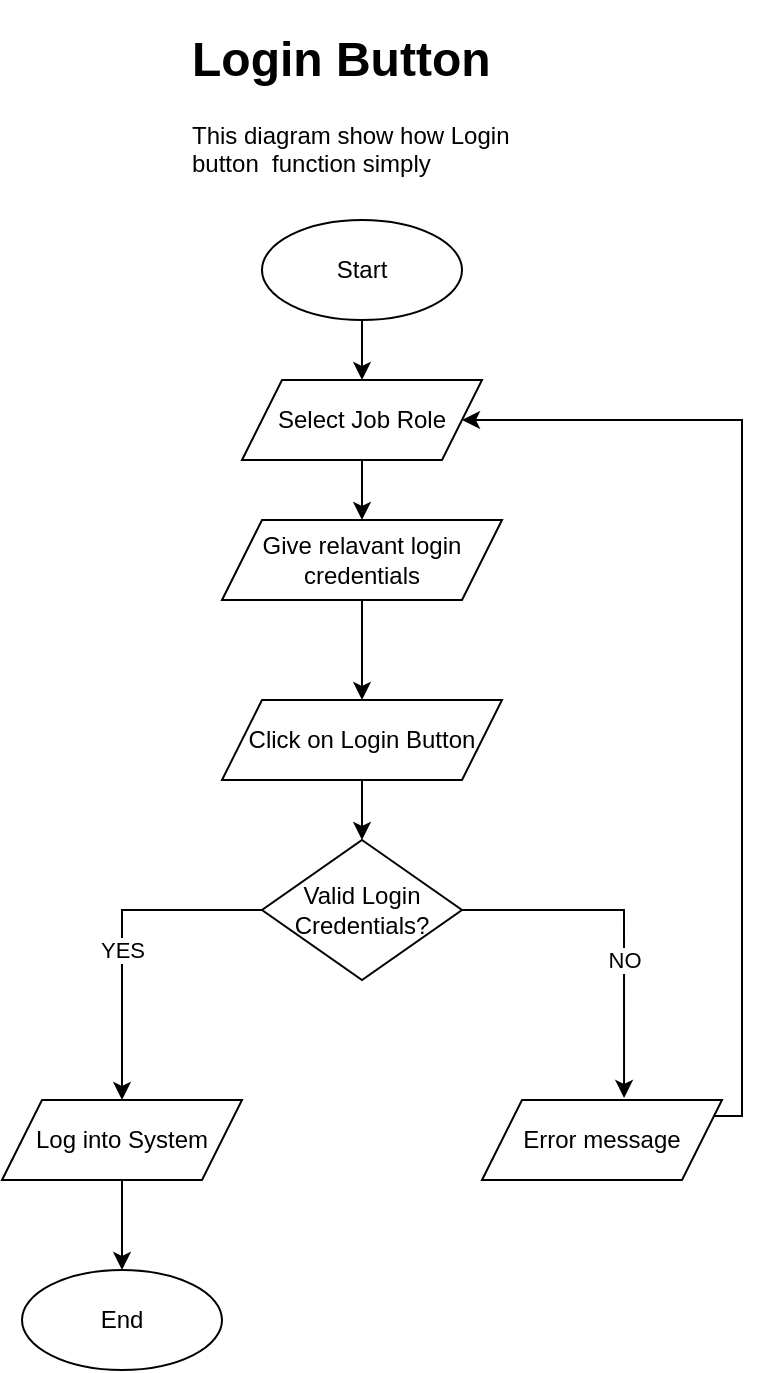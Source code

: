<mxfile version="15.8.7" type="device" pages="5"><diagram id="C5RBs43oDa-KdzZeNtuy" name="Page-1"><mxGraphModel dx="1102" dy="865" grid="1" gridSize="10" guides="1" tooltips="1" connect="1" arrows="1" fold="1" page="1" pageScale="1" pageWidth="827" pageHeight="1169" math="0" shadow="0"><root><mxCell id="WIyWlLk6GJQsqaUBKTNV-0"/><mxCell id="WIyWlLk6GJQsqaUBKTNV-1" parent="WIyWlLk6GJQsqaUBKTNV-0"/><mxCell id="pgu6fOwz28Qo9JKgaJkZ-7" style="edgeStyle=orthogonalEdgeStyle;rounded=0;orthogonalLoop=1;jettySize=auto;html=1;exitX=0.5;exitY=1;exitDx=0;exitDy=0;entryX=0.5;entryY=0;entryDx=0;entryDy=0;" edge="1" parent="WIyWlLk6GJQsqaUBKTNV-1"><mxGeometry relative="1" as="geometry"><mxPoint x="220" y="260" as="sourcePoint"/><mxPoint x="220" y="290" as="targetPoint"/></mxGeometry></mxCell><mxCell id="pgu6fOwz28Qo9JKgaJkZ-6" style="edgeStyle=orthogonalEdgeStyle;rounded=0;orthogonalLoop=1;jettySize=auto;html=1;exitX=0.5;exitY=1;exitDx=0;exitDy=0;entryX=0.5;entryY=0;entryDx=0;entryDy=0;" edge="1" parent="WIyWlLk6GJQsqaUBKTNV-1" source="pgu6fOwz28Qo9JKgaJkZ-1"><mxGeometry relative="1" as="geometry"><mxPoint x="220" y="220" as="targetPoint"/></mxGeometry></mxCell><mxCell id="pgu6fOwz28Qo9JKgaJkZ-1" value="Start" style="ellipse;whiteSpace=wrap;html=1;" vertex="1" parent="WIyWlLk6GJQsqaUBKTNV-1"><mxGeometry x="170" y="140" width="100" height="50" as="geometry"/></mxCell><mxCell id="pgu6fOwz28Qo9JKgaJkZ-4" value="" style="edgeStyle=orthogonalEdgeStyle;rounded=0;orthogonalLoop=1;jettySize=auto;html=1;" edge="1" parent="WIyWlLk6GJQsqaUBKTNV-1"><mxGeometry relative="1" as="geometry"><mxPoint x="220" y="330" as="sourcePoint"/><mxPoint x="220" y="380" as="targetPoint"/></mxGeometry></mxCell><mxCell id="pgu6fOwz28Qo9JKgaJkZ-9" style="edgeStyle=orthogonalEdgeStyle;rounded=0;orthogonalLoop=1;jettySize=auto;html=1;exitX=0;exitY=0.5;exitDx=0;exitDy=0;" edge="1" parent="WIyWlLk6GJQsqaUBKTNV-1" source="pgu6fOwz28Qo9JKgaJkZ-3" target="pgu6fOwz28Qo9JKgaJkZ-8"><mxGeometry relative="1" as="geometry"/></mxCell><mxCell id="pgu6fOwz28Qo9JKgaJkZ-12" value="YES" style="edgeLabel;html=1;align=center;verticalAlign=middle;resizable=0;points=[];" vertex="1" connectable="0" parent="pgu6fOwz28Qo9JKgaJkZ-9"><mxGeometry x="0.091" relative="1" as="geometry"><mxPoint as="offset"/></mxGeometry></mxCell><mxCell id="pgu6fOwz28Qo9JKgaJkZ-11" style="edgeStyle=orthogonalEdgeStyle;rounded=0;orthogonalLoop=1;jettySize=auto;html=1;exitX=1;exitY=0.5;exitDx=0;exitDy=0;entryX=0.592;entryY=-0.025;entryDx=0;entryDy=0;entryPerimeter=0;" edge="1" parent="WIyWlLk6GJQsqaUBKTNV-1" source="pgu6fOwz28Qo9JKgaJkZ-3" target="pgu6fOwz28Qo9JKgaJkZ-10"><mxGeometry relative="1" as="geometry"/></mxCell><mxCell id="pgu6fOwz28Qo9JKgaJkZ-13" value="NO" style="edgeLabel;html=1;align=center;verticalAlign=middle;resizable=0;points=[];" vertex="1" connectable="0" parent="pgu6fOwz28Qo9JKgaJkZ-11"><mxGeometry x="0.234" relative="1" as="geometry"><mxPoint y="-2" as="offset"/></mxGeometry></mxCell><mxCell id="pgu6fOwz28Qo9JKgaJkZ-3" value="Valid Login Credentials?" style="rhombus;whiteSpace=wrap;html=1;rounded=0;" vertex="1" parent="WIyWlLk6GJQsqaUBKTNV-1"><mxGeometry x="170" y="450" width="100" height="70" as="geometry"/></mxCell><mxCell id="hzyy6n9MXbLl37zgm7PT-15" style="edgeStyle=orthogonalEdgeStyle;rounded=0;orthogonalLoop=1;jettySize=auto;html=1;" edge="1" parent="WIyWlLk6GJQsqaUBKTNV-1" source="pgu6fOwz28Qo9JKgaJkZ-8" target="hzyy6n9MXbLl37zgm7PT-14"><mxGeometry relative="1" as="geometry"/></mxCell><mxCell id="pgu6fOwz28Qo9JKgaJkZ-8" value="Log into System" style="shape=parallelogram;perimeter=parallelogramPerimeter;whiteSpace=wrap;html=1;fixedSize=1;" vertex="1" parent="WIyWlLk6GJQsqaUBKTNV-1"><mxGeometry x="40" y="580" width="120" height="40" as="geometry"/></mxCell><mxCell id="hzyy6n9MXbLl37zgm7PT-17" style="edgeStyle=orthogonalEdgeStyle;rounded=0;orthogonalLoop=1;jettySize=auto;html=1;entryX=1;entryY=0.5;entryDx=0;entryDy=0;exitX=1;exitY=0.75;exitDx=0;exitDy=0;" edge="1" parent="WIyWlLk6GJQsqaUBKTNV-1" source="pgu6fOwz28Qo9JKgaJkZ-10" target="6ioKtRuwwxsbEOh6tcmH-0"><mxGeometry relative="1" as="geometry"><mxPoint x="280" y="240" as="targetPoint"/><Array as="points"><mxPoint x="410" y="588"/><mxPoint x="410" y="240"/></Array></mxGeometry></mxCell><mxCell id="pgu6fOwz28Qo9JKgaJkZ-10" value="Error message" style="shape=parallelogram;perimeter=parallelogramPerimeter;whiteSpace=wrap;html=1;fixedSize=1;" vertex="1" parent="WIyWlLk6GJQsqaUBKTNV-1"><mxGeometry x="280" y="580" width="120" height="40" as="geometry"/></mxCell><mxCell id="pgu6fOwz28Qo9JKgaJkZ-14" value="&lt;h1&gt;Login Button&lt;/h1&gt;&lt;p&gt;This diagram show how Login button&amp;nbsp; function simply&lt;/p&gt;" style="text;html=1;strokeColor=none;fillColor=none;spacing=5;spacingTop=-20;whiteSpace=wrap;overflow=hidden;rounded=0;" vertex="1" parent="WIyWlLk6GJQsqaUBKTNV-1"><mxGeometry x="130" y="40" width="190" height="80" as="geometry"/></mxCell><mxCell id="hzyy6n9MXbLl37zgm7PT-14" value="End" style="ellipse;whiteSpace=wrap;html=1;" vertex="1" parent="WIyWlLk6GJQsqaUBKTNV-1"><mxGeometry x="50" y="665" width="100" height="50" as="geometry"/></mxCell><mxCell id="6ioKtRuwwxsbEOh6tcmH-0" value="&lt;span&gt;Select Job Role&lt;/span&gt;" style="shape=parallelogram;perimeter=parallelogramPerimeter;whiteSpace=wrap;html=1;fixedSize=1;" vertex="1" parent="WIyWlLk6GJQsqaUBKTNV-1"><mxGeometry x="160" y="220" width="120" height="40" as="geometry"/></mxCell><mxCell id="6ioKtRuwwxsbEOh6tcmH-1" value="&lt;span&gt;Give relavant login credentials&lt;/span&gt;" style="shape=parallelogram;perimeter=parallelogramPerimeter;whiteSpace=wrap;html=1;fixedSize=1;" vertex="1" parent="WIyWlLk6GJQsqaUBKTNV-1"><mxGeometry x="150" y="290" width="140" height="40" as="geometry"/></mxCell><mxCell id="6ioKtRuwwxsbEOh6tcmH-3" style="edgeStyle=orthogonalEdgeStyle;rounded=0;orthogonalLoop=1;jettySize=auto;html=1;exitX=0.5;exitY=1;exitDx=0;exitDy=0;entryX=0.5;entryY=0;entryDx=0;entryDy=0;" edge="1" parent="WIyWlLk6GJQsqaUBKTNV-1" source="6ioKtRuwwxsbEOh6tcmH-2" target="pgu6fOwz28Qo9JKgaJkZ-3"><mxGeometry relative="1" as="geometry"/></mxCell><mxCell id="6ioKtRuwwxsbEOh6tcmH-2" value="Click on Login Button" style="shape=parallelogram;perimeter=parallelogramPerimeter;whiteSpace=wrap;html=1;fixedSize=1;" vertex="1" parent="WIyWlLk6GJQsqaUBKTNV-1"><mxGeometry x="150" y="380" width="140" height="40" as="geometry"/></mxCell></root></mxGraphModel></diagram><diagram id="RZ5c5PcFfS-rwI2hDb2r" name="Page-2"><mxGraphModel dx="1102" dy="865" grid="1" gridSize="10" guides="1" tooltips="1" connect="1" arrows="1" fold="1" page="1" pageScale="1" pageWidth="850" pageHeight="1100" math="0" shadow="0"><root><mxCell id="3lNeePuNMQW--y7mTQY5-0"/><mxCell id="3lNeePuNMQW--y7mTQY5-1" parent="3lNeePuNMQW--y7mTQY5-0"/><mxCell id="Eh5lQ4BnCxlbYUNsS0sw-17" style="edgeStyle=orthogonalEdgeStyle;rounded=0;orthogonalLoop=1;jettySize=auto;html=1;exitX=0.5;exitY=1;exitDx=0;exitDy=0;entryX=0.5;entryY=0;entryDx=0;entryDy=0;" edge="1" parent="3lNeePuNMQW--y7mTQY5-1"><mxGeometry relative="1" as="geometry"><mxPoint x="230" y="270" as="sourcePoint"/><mxPoint x="230" y="300" as="targetPoint"/></mxGeometry></mxCell><mxCell id="Eh5lQ4BnCxlbYUNsS0sw-19" style="edgeStyle=orthogonalEdgeStyle;rounded=0;orthogonalLoop=1;jettySize=auto;html=1;exitX=0.5;exitY=1;exitDx=0;exitDy=0;entryX=0.5;entryY=0;entryDx=0;entryDy=0;" edge="1" parent="3lNeePuNMQW--y7mTQY5-1" source="Eh5lQ4BnCxlbYUNsS0sw-20" target="XSzOwcnaF2rzS7pKNoWp-0"><mxGeometry relative="1" as="geometry"><mxPoint x="230" y="220" as="targetPoint"/></mxGeometry></mxCell><mxCell id="Eh5lQ4BnCxlbYUNsS0sw-20" value="Start" style="ellipse;whiteSpace=wrap;html=1;" vertex="1" parent="3lNeePuNMQW--y7mTQY5-1"><mxGeometry x="180" y="150" width="100" height="50" as="geometry"/></mxCell><mxCell id="Eh5lQ4BnCxlbYUNsS0sw-23" style="edgeStyle=orthogonalEdgeStyle;rounded=0;orthogonalLoop=1;jettySize=auto;html=1;exitX=0;exitY=0.5;exitDx=0;exitDy=0;" edge="1" parent="3lNeePuNMQW--y7mTQY5-1" source="Eh5lQ4BnCxlbYUNsS0sw-27" target="Eh5lQ4BnCxlbYUNsS0sw-29"><mxGeometry relative="1" as="geometry"/></mxCell><mxCell id="Eh5lQ4BnCxlbYUNsS0sw-24" value="YES" style="edgeLabel;html=1;align=center;verticalAlign=middle;resizable=0;points=[];" vertex="1" connectable="0" parent="Eh5lQ4BnCxlbYUNsS0sw-23"><mxGeometry x="0.091" relative="1" as="geometry"><mxPoint as="offset"/></mxGeometry></mxCell><mxCell id="Eh5lQ4BnCxlbYUNsS0sw-25" style="edgeStyle=orthogonalEdgeStyle;rounded=0;orthogonalLoop=1;jettySize=auto;html=1;exitX=1;exitY=0.5;exitDx=0;exitDy=0;entryX=0.592;entryY=-0.025;entryDx=0;entryDy=0;entryPerimeter=0;" edge="1" parent="3lNeePuNMQW--y7mTQY5-1" source="Eh5lQ4BnCxlbYUNsS0sw-27" target="Eh5lQ4BnCxlbYUNsS0sw-31"><mxGeometry relative="1" as="geometry"/></mxCell><mxCell id="Eh5lQ4BnCxlbYUNsS0sw-26" value="NO" style="edgeLabel;html=1;align=center;verticalAlign=middle;resizable=0;points=[];" vertex="1" connectable="0" parent="Eh5lQ4BnCxlbYUNsS0sw-25"><mxGeometry x="0.234" relative="1" as="geometry"><mxPoint y="-2" as="offset"/></mxGeometry></mxCell><mxCell id="Eh5lQ4BnCxlbYUNsS0sw-27" value="Does all fields are filled?" style="rhombus;whiteSpace=wrap;html=1;rounded=0;" vertex="1" parent="3lNeePuNMQW--y7mTQY5-1"><mxGeometry x="165" y="380" width="130" height="90" as="geometry"/></mxCell><mxCell id="Eh5lQ4BnCxlbYUNsS0sw-28" style="edgeStyle=orthogonalEdgeStyle;rounded=0;orthogonalLoop=1;jettySize=auto;html=1;" edge="1" parent="3lNeePuNMQW--y7mTQY5-1" source="Eh5lQ4BnCxlbYUNsS0sw-29" target="Eh5lQ4BnCxlbYUNsS0sw-33"><mxGeometry relative="1" as="geometry"/></mxCell><mxCell id="Eh5lQ4BnCxlbYUNsS0sw-29" value="Save the record in Database" style="shape=parallelogram;perimeter=parallelogramPerimeter;whiteSpace=wrap;html=1;fixedSize=1;" vertex="1" parent="3lNeePuNMQW--y7mTQY5-1"><mxGeometry x="30" y="510" width="150" height="40" as="geometry"/></mxCell><mxCell id="Eh5lQ4BnCxlbYUNsS0sw-30" style="edgeStyle=orthogonalEdgeStyle;rounded=0;orthogonalLoop=1;jettySize=auto;html=1;exitX=1;exitY=0.5;exitDx=0;exitDy=0;entryX=1;entryY=0.5;entryDx=0;entryDy=0;" edge="1" parent="3lNeePuNMQW--y7mTQY5-1" source="Eh5lQ4BnCxlbYUNsS0sw-31" target="XSzOwcnaF2rzS7pKNoWp-0"><mxGeometry relative="1" as="geometry"><Array as="points"><mxPoint x="420" y="530"/><mxPoint x="420" y="250"/></Array><mxPoint x="340" y="250" as="targetPoint"/></mxGeometry></mxCell><mxCell id="Eh5lQ4BnCxlbYUNsS0sw-31" value="Error message" style="shape=parallelogram;perimeter=parallelogramPerimeter;whiteSpace=wrap;html=1;fixedSize=1;" vertex="1" parent="3lNeePuNMQW--y7mTQY5-1"><mxGeometry x="290" y="510" width="120" height="40" as="geometry"/></mxCell><mxCell id="Eh5lQ4BnCxlbYUNsS0sw-32" value="&lt;h1&gt;Save Button&lt;/h1&gt;&lt;p&gt;This diagram show how Save button&amp;nbsp; function simply&lt;/p&gt;" style="text;html=1;strokeColor=none;fillColor=none;spacing=5;spacingTop=-20;whiteSpace=wrap;overflow=hidden;rounded=0;" vertex="1" parent="3lNeePuNMQW--y7mTQY5-1"><mxGeometry x="140" y="50" width="190" height="80" as="geometry"/></mxCell><mxCell id="Eh5lQ4BnCxlbYUNsS0sw-33" value="End" style="ellipse;whiteSpace=wrap;html=1;" vertex="1" parent="3lNeePuNMQW--y7mTQY5-1"><mxGeometry x="55" y="595" width="100" height="50" as="geometry"/></mxCell><mxCell id="XSzOwcnaF2rzS7pKNoWp-0" value="&lt;span&gt;Give relavant details in the feilds&lt;/span&gt;" style="shape=parallelogram;perimeter=parallelogramPerimeter;whiteSpace=wrap;html=1;fixedSize=1;" vertex="1" parent="3lNeePuNMQW--y7mTQY5-1"><mxGeometry x="127.5" y="230" width="205" height="40" as="geometry"/></mxCell><mxCell id="wSnEfU-xJcpqQu7uN4k3-1" style="edgeStyle=orthogonalEdgeStyle;rounded=0;orthogonalLoop=1;jettySize=auto;html=1;entryX=0.5;entryY=0;entryDx=0;entryDy=0;" edge="1" parent="3lNeePuNMQW--y7mTQY5-1" source="wSnEfU-xJcpqQu7uN4k3-0" target="Eh5lQ4BnCxlbYUNsS0sw-27"><mxGeometry relative="1" as="geometry"><mxPoint x="230" y="370" as="targetPoint"/></mxGeometry></mxCell><mxCell id="wSnEfU-xJcpqQu7uN4k3-0" value="Click on Save Button" style="shape=parallelogram;perimeter=parallelogramPerimeter;whiteSpace=wrap;html=1;fixedSize=1;" vertex="1" parent="3lNeePuNMQW--y7mTQY5-1"><mxGeometry x="160" y="300" width="140" height="40" as="geometry"/></mxCell></root></mxGraphModel></diagram><diagram id="bT4h3wrPzTy5WeJ1Aotg" name="Page-3"><mxGraphModel dx="1102" dy="865" grid="1" gridSize="10" guides="1" tooltips="1" connect="1" arrows="1" fold="1" page="1" pageScale="1" pageWidth="850" pageHeight="1100" math="0" shadow="0"><root><mxCell id="7jKsxwp6dHlNeCo5IdlN-0"/><mxCell id="7jKsxwp6dHlNeCo5IdlN-1" parent="7jKsxwp6dHlNeCo5IdlN-0"/><mxCell id="7jKsxwp6dHlNeCo5IdlN-15" value="&lt;h1&gt;Edit Button&lt;/h1&gt;&lt;p&gt;This diagram show how Edit button&amp;nbsp; function simply&lt;/p&gt;" style="text;html=1;strokeColor=none;fillColor=none;spacing=5;spacingTop=-20;whiteSpace=wrap;overflow=hidden;rounded=0;" vertex="1" parent="7jKsxwp6dHlNeCo5IdlN-1"><mxGeometry x="140" y="50" width="190" height="80" as="geometry"/></mxCell><mxCell id="NtwJByMAYd5Qp_YV5g5W-2" style="edgeStyle=orthogonalEdgeStyle;rounded=0;orthogonalLoop=1;jettySize=auto;html=1;exitX=0.5;exitY=1;exitDx=0;exitDy=0;entryX=0.5;entryY=0;entryDx=0;entryDy=0;" edge="1" parent="7jKsxwp6dHlNeCo5IdlN-1" source="NtwJByMAYd5Qp_YV5g5W-3" target="cZubRH-FWayw6Rq6n1di-17"><mxGeometry relative="1" as="geometry"><mxPoint x="220" y="220" as="targetPoint"/></mxGeometry></mxCell><mxCell id="NtwJByMAYd5Qp_YV5g5W-3" value="Start" style="ellipse;whiteSpace=wrap;html=1;" vertex="1" parent="7jKsxwp6dHlNeCo5IdlN-1"><mxGeometry x="170" y="140" width="100" height="50" as="geometry"/></mxCell><mxCell id="NtwJByMAYd5Qp_YV5g5W-6" style="edgeStyle=orthogonalEdgeStyle;rounded=0;orthogonalLoop=1;jettySize=auto;html=1;exitX=0;exitY=0.5;exitDx=0;exitDy=0;" edge="1" parent="7jKsxwp6dHlNeCo5IdlN-1" source="igwodpY1mO7e5s2pFZ2X-0" target="NtwJByMAYd5Qp_YV5g5W-12"><mxGeometry relative="1" as="geometry"><mxPoint x="170" y="525" as="sourcePoint"/></mxGeometry></mxCell><mxCell id="NtwJByMAYd5Qp_YV5g5W-7" value="YES" style="edgeLabel;html=1;align=center;verticalAlign=middle;resizable=0;points=[];" vertex="1" connectable="0" parent="NtwJByMAYd5Qp_YV5g5W-6"><mxGeometry x="0.091" relative="1" as="geometry"><mxPoint as="offset"/></mxGeometry></mxCell><mxCell id="NtwJByMAYd5Qp_YV5g5W-8" style="edgeStyle=orthogonalEdgeStyle;rounded=0;orthogonalLoop=1;jettySize=auto;html=1;exitX=1;exitY=0.5;exitDx=0;exitDy=0;entryX=0.592;entryY=-0.025;entryDx=0;entryDy=0;entryPerimeter=0;" edge="1" parent="7jKsxwp6dHlNeCo5IdlN-1" source="igwodpY1mO7e5s2pFZ2X-0" target="NtwJByMAYd5Qp_YV5g5W-14"><mxGeometry relative="1" as="geometry"><mxPoint x="270" y="525" as="sourcePoint"/></mxGeometry></mxCell><mxCell id="NtwJByMAYd5Qp_YV5g5W-9" value="NO" style="edgeLabel;html=1;align=center;verticalAlign=middle;resizable=0;points=[];" vertex="1" connectable="0" parent="NtwJByMAYd5Qp_YV5g5W-8"><mxGeometry x="0.234" relative="1" as="geometry"><mxPoint y="-2" as="offset"/></mxGeometry></mxCell><mxCell id="NtwJByMAYd5Qp_YV5g5W-11" style="edgeStyle=orthogonalEdgeStyle;rounded=0;orthogonalLoop=1;jettySize=auto;html=1;" edge="1" parent="7jKsxwp6dHlNeCo5IdlN-1" source="NtwJByMAYd5Qp_YV5g5W-12" target="NtwJByMAYd5Qp_YV5g5W-15"><mxGeometry relative="1" as="geometry"/></mxCell><mxCell id="NtwJByMAYd5Qp_YV5g5W-12" value="Edit the record in Database" style="shape=parallelogram;perimeter=parallelogramPerimeter;whiteSpace=wrap;html=1;fixedSize=1;" vertex="1" parent="7jKsxwp6dHlNeCo5IdlN-1"><mxGeometry x="40" y="620" width="120" height="40" as="geometry"/></mxCell><mxCell id="NtwJByMAYd5Qp_YV5g5W-13" style="edgeStyle=orthogonalEdgeStyle;rounded=0;orthogonalLoop=1;jettySize=auto;html=1;exitX=1;exitY=0.5;exitDx=0;exitDy=0;entryX=1.001;entryY=0.135;entryDx=0;entryDy=0;entryPerimeter=0;" edge="1" parent="7jKsxwp6dHlNeCo5IdlN-1" source="NtwJByMAYd5Qp_YV5g5W-14" target="cZubRH-FWayw6Rq6n1di-17"><mxGeometry relative="1" as="geometry"><Array as="points"><mxPoint x="410" y="640"/><mxPoint x="410" y="240"/></Array><mxPoint x="322.5" y="240" as="targetPoint"/></mxGeometry></mxCell><mxCell id="NtwJByMAYd5Qp_YV5g5W-14" value="Error message" style="shape=parallelogram;perimeter=parallelogramPerimeter;whiteSpace=wrap;html=1;fixedSize=1;" vertex="1" parent="7jKsxwp6dHlNeCo5IdlN-1"><mxGeometry x="280" y="620" width="120" height="40" as="geometry"/></mxCell><mxCell id="NtwJByMAYd5Qp_YV5g5W-15" value="End" style="ellipse;whiteSpace=wrap;html=1;" vertex="1" parent="7jKsxwp6dHlNeCo5IdlN-1"><mxGeometry x="50" y="705" width="100" height="50" as="geometry"/></mxCell><mxCell id="igwodpY1mO7e5s2pFZ2X-0" value="Does all fields are filled?" style="rhombus;whiteSpace=wrap;html=1;rounded=0;" vertex="1" parent="7jKsxwp6dHlNeCo5IdlN-1"><mxGeometry x="155" y="490" width="130" height="90" as="geometry"/></mxCell><mxCell id="cZubRH-FWayw6Rq6n1di-20" style="edgeStyle=orthogonalEdgeStyle;rounded=0;orthogonalLoop=1;jettySize=auto;html=1;entryX=0.5;entryY=0;entryDx=0;entryDy=0;" edge="1" parent="7jKsxwp6dHlNeCo5IdlN-1" source="cZubRH-FWayw6Rq6n1di-17" target="cZubRH-FWayw6Rq6n1di-19"><mxGeometry relative="1" as="geometry"/></mxCell><mxCell id="cZubRH-FWayw6Rq6n1di-17" value="&lt;span&gt;Double click on form relavant DataGrid view to retrieve the data into fields to edit&lt;/span&gt;" style="shape=parallelogram;perimeter=parallelogramPerimeter;whiteSpace=wrap;html=1;fixedSize=1;" vertex="1" parent="7jKsxwp6dHlNeCo5IdlN-1"><mxGeometry x="130" y="230" width="180" height="70" as="geometry"/></mxCell><mxCell id="cZubRH-FWayw6Rq6n1di-22" style="edgeStyle=orthogonalEdgeStyle;rounded=0;orthogonalLoop=1;jettySize=auto;html=1;exitX=0.5;exitY=1;exitDx=0;exitDy=0;entryX=0.5;entryY=0;entryDx=0;entryDy=0;" edge="1" parent="7jKsxwp6dHlNeCo5IdlN-1" source="cZubRH-FWayw6Rq6n1di-19" target="cZubRH-FWayw6Rq6n1di-21"><mxGeometry relative="1" as="geometry"/></mxCell><mxCell id="cZubRH-FWayw6Rq6n1di-19" value="&#10;&#10;&lt;span style=&quot;color: rgb(0, 0, 0); font-family: helvetica; font-size: 12px; font-style: normal; font-weight: 400; letter-spacing: normal; text-align: center; text-indent: 0px; text-transform: none; word-spacing: 0px; background-color: rgb(248, 249, 250); display: inline; float: none;&quot;&gt;Make changes in the fields as require&lt;/span&gt;&#10;&#10;" style="shape=parallelogram;perimeter=parallelogramPerimeter;whiteSpace=wrap;html=1;fixedSize=1;" vertex="1" parent="7jKsxwp6dHlNeCo5IdlN-1"><mxGeometry x="105" y="330" width="230" height="40" as="geometry"/></mxCell><mxCell id="cZubRH-FWayw6Rq6n1di-23" style="edgeStyle=orthogonalEdgeStyle;rounded=0;orthogonalLoop=1;jettySize=auto;html=1;entryX=0.5;entryY=0;entryDx=0;entryDy=0;" edge="1" parent="7jKsxwp6dHlNeCo5IdlN-1" source="cZubRH-FWayw6Rq6n1di-21" target="igwodpY1mO7e5s2pFZ2X-0"><mxGeometry relative="1" as="geometry"/></mxCell><mxCell id="cZubRH-FWayw6Rq6n1di-21" value="Click on Edit Button" style="shape=parallelogram;perimeter=parallelogramPerimeter;whiteSpace=wrap;html=1;fixedSize=1;" vertex="1" parent="7jKsxwp6dHlNeCo5IdlN-1"><mxGeometry x="150" y="400" width="140" height="40" as="geometry"/></mxCell></root></mxGraphModel></diagram><diagram id="vntzzyVh9lp2fGuHHwn6" name="Page-4"><mxGraphModel dx="1102" dy="865" grid="1" gridSize="10" guides="1" tooltips="1" connect="1" arrows="1" fold="1" page="1" pageScale="1" pageWidth="850" pageHeight="1100" math="0" shadow="0"><root><mxCell id="LMHpo8rrIeNNXsYyZtdW-0"/><mxCell id="LMHpo8rrIeNNXsYyZtdW-1" parent="LMHpo8rrIeNNXsYyZtdW-0"/><mxCell id="cMW1ve3NN7Id4en_xkwI-0" value="&lt;h1&gt;Delete Button&lt;/h1&gt;&lt;p&gt;This diagram show how Delete button&amp;nbsp; function simply&lt;/p&gt;" style="text;html=1;strokeColor=none;fillColor=none;spacing=5;spacingTop=-20;whiteSpace=wrap;overflow=hidden;rounded=0;" vertex="1" parent="LMHpo8rrIeNNXsYyZtdW-1"><mxGeometry x="140" y="50" width="190" height="80" as="geometry"/></mxCell><mxCell id="cMW1ve3NN7Id4en_xkwI-1" style="edgeStyle=orthogonalEdgeStyle;rounded=0;orthogonalLoop=1;jettySize=auto;html=1;exitX=0.5;exitY=1;exitDx=0;exitDy=0;entryX=0.5;entryY=0;entryDx=0;entryDy=0;" edge="1" parent="LMHpo8rrIeNNXsYyZtdW-1" source="cMW1ve3NN7Id4en_xkwI-2" target="cMW1ve3NN7Id4en_xkwI-14"><mxGeometry relative="1" as="geometry"><mxPoint x="220" y="220" as="targetPoint"/></mxGeometry></mxCell><mxCell id="cMW1ve3NN7Id4en_xkwI-2" value="Start" style="ellipse;whiteSpace=wrap;html=1;" vertex="1" parent="LMHpo8rrIeNNXsYyZtdW-1"><mxGeometry x="170" y="140" width="100" height="50" as="geometry"/></mxCell><mxCell id="cMW1ve3NN7Id4en_xkwI-3" style="edgeStyle=orthogonalEdgeStyle;rounded=0;orthogonalLoop=1;jettySize=auto;html=1;exitX=0;exitY=0.5;exitDx=0;exitDy=0;" edge="1" parent="LMHpo8rrIeNNXsYyZtdW-1" source="cMW1ve3NN7Id4en_xkwI-12" target="cMW1ve3NN7Id4en_xkwI-8"><mxGeometry relative="1" as="geometry"><mxPoint x="170" y="525" as="sourcePoint"/></mxGeometry></mxCell><mxCell id="cMW1ve3NN7Id4en_xkwI-4" value="YES" style="edgeLabel;html=1;align=center;verticalAlign=middle;resizable=0;points=[];" vertex="1" connectable="0" parent="cMW1ve3NN7Id4en_xkwI-3"><mxGeometry x="0.091" relative="1" as="geometry"><mxPoint as="offset"/></mxGeometry></mxCell><mxCell id="cMW1ve3NN7Id4en_xkwI-5" style="edgeStyle=orthogonalEdgeStyle;rounded=0;orthogonalLoop=1;jettySize=auto;html=1;exitX=1;exitY=0.5;exitDx=0;exitDy=0;entryX=0.592;entryY=-0.025;entryDx=0;entryDy=0;entryPerimeter=0;" edge="1" parent="LMHpo8rrIeNNXsYyZtdW-1" source="cMW1ve3NN7Id4en_xkwI-12" target="cMW1ve3NN7Id4en_xkwI-10"><mxGeometry relative="1" as="geometry"><mxPoint x="270" y="525" as="sourcePoint"/></mxGeometry></mxCell><mxCell id="cMW1ve3NN7Id4en_xkwI-6" value="NO" style="edgeLabel;html=1;align=center;verticalAlign=middle;resizable=0;points=[];" vertex="1" connectable="0" parent="cMW1ve3NN7Id4en_xkwI-5"><mxGeometry x="0.234" relative="1" as="geometry"><mxPoint y="-2" as="offset"/></mxGeometry></mxCell><mxCell id="cMW1ve3NN7Id4en_xkwI-7" style="edgeStyle=orthogonalEdgeStyle;rounded=0;orthogonalLoop=1;jettySize=auto;html=1;" edge="1" parent="LMHpo8rrIeNNXsYyZtdW-1" source="cMW1ve3NN7Id4en_xkwI-8" target="cMW1ve3NN7Id4en_xkwI-11"><mxGeometry relative="1" as="geometry"/></mxCell><mxCell id="cMW1ve3NN7Id4en_xkwI-8" value="Delete the record in Database" style="shape=parallelogram;perimeter=parallelogramPerimeter;whiteSpace=wrap;html=1;fixedSize=1;" vertex="1" parent="LMHpo8rrIeNNXsYyZtdW-1"><mxGeometry x="30" y="620" width="140" height="40" as="geometry"/></mxCell><mxCell id="cMW1ve3NN7Id4en_xkwI-9" style="edgeStyle=orthogonalEdgeStyle;rounded=0;orthogonalLoop=1;jettySize=auto;html=1;exitX=1;exitY=0.5;exitDx=0;exitDy=0;entryX=1.001;entryY=0.135;entryDx=0;entryDy=0;entryPerimeter=0;" edge="1" parent="LMHpo8rrIeNNXsYyZtdW-1" source="cMW1ve3NN7Id4en_xkwI-10" target="cMW1ve3NN7Id4en_xkwI-14"><mxGeometry relative="1" as="geometry"><Array as="points"><mxPoint x="410" y="640"/><mxPoint x="410" y="240"/></Array><mxPoint x="322.5" y="240" as="targetPoint"/></mxGeometry></mxCell><mxCell id="cMW1ve3NN7Id4en_xkwI-10" value="Error message" style="shape=parallelogram;perimeter=parallelogramPerimeter;whiteSpace=wrap;html=1;fixedSize=1;" vertex="1" parent="LMHpo8rrIeNNXsYyZtdW-1"><mxGeometry x="280" y="620" width="120" height="40" as="geometry"/></mxCell><mxCell id="cMW1ve3NN7Id4en_xkwI-11" value="End" style="ellipse;whiteSpace=wrap;html=1;" vertex="1" parent="LMHpo8rrIeNNXsYyZtdW-1"><mxGeometry x="50" y="705" width="100" height="50" as="geometry"/></mxCell><mxCell id="cMW1ve3NN7Id4en_xkwI-12" value="Does main ID text box is filled?" style="rhombus;whiteSpace=wrap;html=1;rounded=0;" vertex="1" parent="LMHpo8rrIeNNXsYyZtdW-1"><mxGeometry x="137.5" y="490" width="165" height="90" as="geometry"/></mxCell><mxCell id="cMW1ve3NN7Id4en_xkwI-19" style="edgeStyle=orthogonalEdgeStyle;rounded=0;orthogonalLoop=1;jettySize=auto;html=1;exitX=0.5;exitY=1;exitDx=0;exitDy=0;" edge="1" parent="LMHpo8rrIeNNXsYyZtdW-1" source="cMW1ve3NN7Id4en_xkwI-14" target="cMW1ve3NN7Id4en_xkwI-18"><mxGeometry relative="1" as="geometry"/></mxCell><mxCell id="cMW1ve3NN7Id4en_xkwI-14" value="&lt;span&gt;Double click on form relavant DataGrid view to retrieve the data into fields to delete&lt;/span&gt;" style="shape=parallelogram;perimeter=parallelogramPerimeter;whiteSpace=wrap;html=1;fixedSize=1;" vertex="1" parent="LMHpo8rrIeNNXsYyZtdW-1"><mxGeometry x="130" y="230" width="180" height="70" as="geometry"/></mxCell><mxCell id="cMW1ve3NN7Id4en_xkwI-17" style="edgeStyle=orthogonalEdgeStyle;rounded=0;orthogonalLoop=1;jettySize=auto;html=1;entryX=0.5;entryY=0;entryDx=0;entryDy=0;" edge="1" parent="LMHpo8rrIeNNXsYyZtdW-1" source="cMW1ve3NN7Id4en_xkwI-18" target="cMW1ve3NN7Id4en_xkwI-12"><mxGeometry relative="1" as="geometry"/></mxCell><mxCell id="cMW1ve3NN7Id4en_xkwI-18" value="Click on Delete Button" style="shape=parallelogram;perimeter=parallelogramPerimeter;whiteSpace=wrap;html=1;fixedSize=1;" vertex="1" parent="LMHpo8rrIeNNXsYyZtdW-1"><mxGeometry x="150" y="370" width="140" height="40" as="geometry"/></mxCell></root></mxGraphModel></diagram><diagram id="WPQMqmVR3o9kZelqckZb" name="Page-5"><mxGraphModel dx="1102" dy="865" grid="1" gridSize="10" guides="1" tooltips="1" connect="1" arrows="1" fold="1" page="1" pageScale="1" pageWidth="850" pageHeight="1100" math="0" shadow="0"><root><mxCell id="5O6n4CbmxEXlAIrOObl8-0"/><mxCell id="5O6n4CbmxEXlAIrOObl8-1" parent="5O6n4CbmxEXlAIrOObl8-0"/><mxCell id="EVwdsvCtexlywsZTEOAh-0" style="edgeStyle=orthogonalEdgeStyle;rounded=0;orthogonalLoop=1;jettySize=auto;html=1;exitX=0.5;exitY=1;exitDx=0;exitDy=0;entryX=0.5;entryY=0;entryDx=0;entryDy=0;" edge="1" parent="5O6n4CbmxEXlAIrOObl8-1"><mxGeometry relative="1" as="geometry"><mxPoint x="230" y="270" as="sourcePoint"/><mxPoint x="230" y="300" as="targetPoint"/></mxGeometry></mxCell><mxCell id="EVwdsvCtexlywsZTEOAh-1" style="edgeStyle=orthogonalEdgeStyle;rounded=0;orthogonalLoop=1;jettySize=auto;html=1;exitX=0.5;exitY=1;exitDx=0;exitDy=0;entryX=0.5;entryY=0;entryDx=0;entryDy=0;" edge="1" parent="5O6n4CbmxEXlAIrOObl8-1" source="EVwdsvCtexlywsZTEOAh-2" target="EVwdsvCtexlywsZTEOAh-14"><mxGeometry relative="1" as="geometry"><mxPoint x="230" y="220" as="targetPoint"/></mxGeometry></mxCell><mxCell id="EVwdsvCtexlywsZTEOAh-2" value="Start" style="ellipse;whiteSpace=wrap;html=1;" vertex="1" parent="5O6n4CbmxEXlAIrOObl8-1"><mxGeometry x="180" y="150" width="100" height="50" as="geometry"/></mxCell><mxCell id="EVwdsvCtexlywsZTEOAh-3" style="edgeStyle=orthogonalEdgeStyle;rounded=0;orthogonalLoop=1;jettySize=auto;html=1;exitX=0;exitY=0.5;exitDx=0;exitDy=0;" edge="1" parent="5O6n4CbmxEXlAIrOObl8-1" source="EVwdsvCtexlywsZTEOAh-7" target="EVwdsvCtexlywsZTEOAh-9"><mxGeometry relative="1" as="geometry"/></mxCell><mxCell id="EVwdsvCtexlywsZTEOAh-4" value="YES" style="edgeLabel;html=1;align=center;verticalAlign=middle;resizable=0;points=[];" vertex="1" connectable="0" parent="EVwdsvCtexlywsZTEOAh-3"><mxGeometry x="0.091" relative="1" as="geometry"><mxPoint as="offset"/></mxGeometry></mxCell><mxCell id="EVwdsvCtexlywsZTEOAh-5" style="edgeStyle=orthogonalEdgeStyle;rounded=0;orthogonalLoop=1;jettySize=auto;html=1;exitX=1;exitY=0.5;exitDx=0;exitDy=0;entryX=1;entryY=0.5;entryDx=0;entryDy=0;" edge="1" parent="5O6n4CbmxEXlAIrOObl8-1" source="EVwdsvCtexlywsZTEOAh-7" target="EVwdsvCtexlywsZTEOAh-13"><mxGeometry relative="1" as="geometry"><mxPoint x="361.04" y="509" as="targetPoint"/></mxGeometry></mxCell><mxCell id="EVwdsvCtexlywsZTEOAh-6" value="NO" style="edgeLabel;html=1;align=center;verticalAlign=middle;resizable=0;points=[];" vertex="1" connectable="0" parent="EVwdsvCtexlywsZTEOAh-5"><mxGeometry x="0.234" relative="1" as="geometry"><mxPoint y="-2" as="offset"/></mxGeometry></mxCell><mxCell id="EVwdsvCtexlywsZTEOAh-7" value="Does text fields have data" style="rhombus;whiteSpace=wrap;html=1;rounded=0;" vertex="1" parent="5O6n4CbmxEXlAIrOObl8-1"><mxGeometry x="165" y="380" width="130" height="90" as="geometry"/></mxCell><mxCell id="EVwdsvCtexlywsZTEOAh-8" style="edgeStyle=orthogonalEdgeStyle;rounded=0;orthogonalLoop=1;jettySize=auto;html=1;" edge="1" parent="5O6n4CbmxEXlAIrOObl8-1" source="EVwdsvCtexlywsZTEOAh-9" target="EVwdsvCtexlywsZTEOAh-13"><mxGeometry relative="1" as="geometry"/></mxCell><mxCell id="EVwdsvCtexlywsZTEOAh-9" value="Clear the data in the fields" style="shape=parallelogram;perimeter=parallelogramPerimeter;whiteSpace=wrap;html=1;fixedSize=1;" vertex="1" parent="5O6n4CbmxEXlAIrOObl8-1"><mxGeometry x="30" y="510" width="160" height="40" as="geometry"/></mxCell><mxCell id="EVwdsvCtexlywsZTEOAh-12" value="&lt;h1&gt;Clear Button&lt;/h1&gt;&lt;p&gt;This diagram show how Save button&amp;nbsp; function simply&lt;/p&gt;" style="text;html=1;strokeColor=none;fillColor=none;spacing=5;spacingTop=-20;whiteSpace=wrap;overflow=hidden;rounded=0;" vertex="1" parent="5O6n4CbmxEXlAIrOObl8-1"><mxGeometry x="140" y="50" width="190" height="80" as="geometry"/></mxCell><mxCell id="EVwdsvCtexlywsZTEOAh-13" value="End" style="ellipse;whiteSpace=wrap;html=1;" vertex="1" parent="5O6n4CbmxEXlAIrOObl8-1"><mxGeometry x="60" y="600" width="100" height="50" as="geometry"/></mxCell><mxCell id="EVwdsvCtexlywsZTEOAh-14" value="&lt;span&gt;Give data in the fields&lt;/span&gt;" style="shape=parallelogram;perimeter=parallelogramPerimeter;whiteSpace=wrap;html=1;fixedSize=1;" vertex="1" parent="5O6n4CbmxEXlAIrOObl8-1"><mxGeometry x="127.5" y="230" width="205" height="40" as="geometry"/></mxCell><mxCell id="EVwdsvCtexlywsZTEOAh-15" style="edgeStyle=orthogonalEdgeStyle;rounded=0;orthogonalLoop=1;jettySize=auto;html=1;entryX=0.5;entryY=0;entryDx=0;entryDy=0;" edge="1" parent="5O6n4CbmxEXlAIrOObl8-1" source="EVwdsvCtexlywsZTEOAh-16" target="EVwdsvCtexlywsZTEOAh-7"><mxGeometry relative="1" as="geometry"><mxPoint x="230" y="370" as="targetPoint"/></mxGeometry></mxCell><mxCell id="EVwdsvCtexlywsZTEOAh-16" value="Click on Clear Button" style="shape=parallelogram;perimeter=parallelogramPerimeter;whiteSpace=wrap;html=1;fixedSize=1;" vertex="1" parent="5O6n4CbmxEXlAIrOObl8-1"><mxGeometry x="160" y="300" width="140" height="40" as="geometry"/></mxCell></root></mxGraphModel></diagram></mxfile>